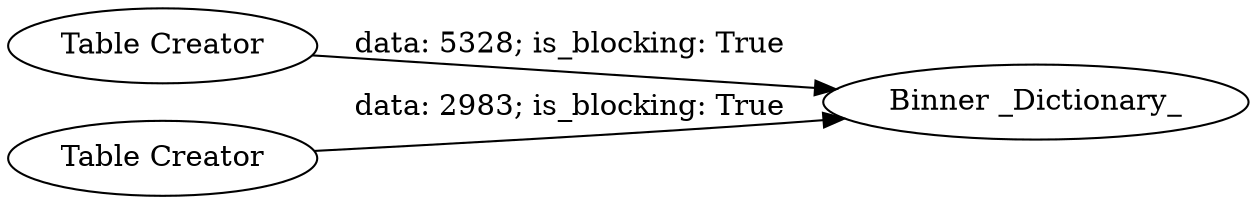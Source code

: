 digraph {
	"-509053176875336632_5" [label="Binner _Dictionary_"]
	"-509053176875336632_1" [label="Table Creator"]
	"-509053176875336632_2" [label="Table Creator"]
	"-509053176875336632_2" -> "-509053176875336632_5" [label="data: 2983; is_blocking: True"]
	"-509053176875336632_1" -> "-509053176875336632_5" [label="data: 5328; is_blocking: True"]
	rankdir=LR
}
